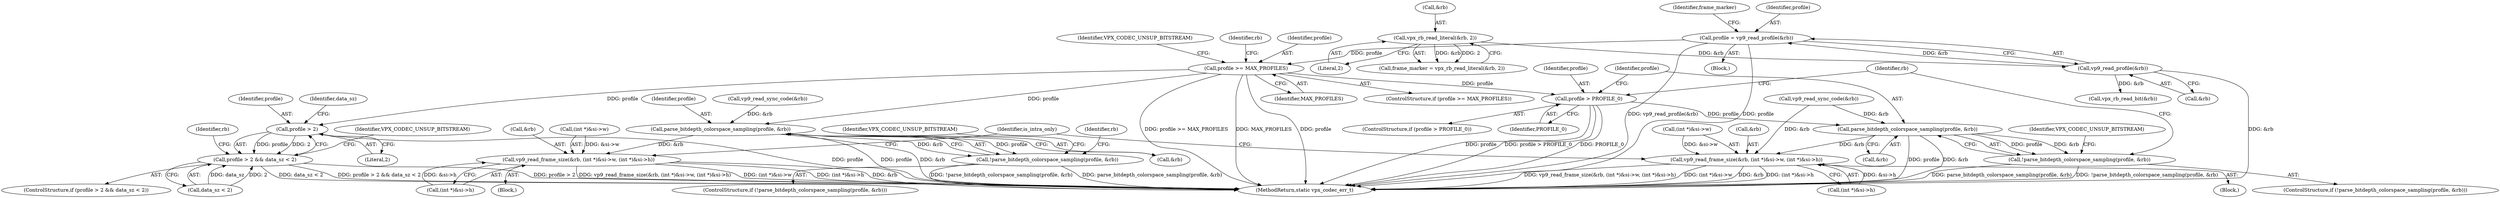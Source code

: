 digraph "0_Android_4974dcbd0289a2530df2ee2a25b5f92775df80da@API" {
"1000183" [label="(Call,profile = vp9_read_profile(&rb))"];
"1000185" [label="(Call,vp9_read_profile(&rb))"];
"1000178" [label="(Call,vpx_rb_read_literal(&rb, 2))"];
"1000195" [label="(Call,profile >= MAX_PROFILES)"];
"1000207" [label="(Call,profile > 2)"];
"1000206" [label="(Call,profile > 2 && data_sz < 2)"];
"1000259" [label="(Call,parse_bitdepth_colorspace_sampling(profile, &rb))"];
"1000258" [label="(Call,!parse_bitdepth_colorspace_sampling(profile, &rb))"];
"1000265" [label="(Call,vp9_read_frame_size(&rb, (int *)&si->w, (int *)&si->h))"];
"1000309" [label="(Call,profile > PROFILE_0)"];
"1000315" [label="(Call,parse_bitdepth_colorspace_sampling(profile, &rb))"];
"1000314" [label="(Call,!parse_bitdepth_colorspace_sampling(profile, &rb))"];
"1000326" [label="(Call,vp9_read_frame_size(&rb, (int *)&si->w, (int *)&si->h))"];
"1000214" [label="(Identifier,VPX_CODEC_UNSUP_BITSTREAM)"];
"1000199" [label="(Identifier,VPX_CODEC_UNSUP_BITSTREAM)"];
"1000335" [label="(Call,(int *)&si->h)"];
"1000314" [label="(Call,!parse_bitdepth_colorspace_sampling(profile, &rb))"];
"1000217" [label="(Identifier,rb)"];
"1000183" [label="(Call,profile = vp9_read_profile(&rb))"];
"1000267" [label="(Identifier,rb)"];
"1000274" [label="(Call,(int *)&si->h)"];
"1000264" [label="(Identifier,VPX_CODEC_UNSUP_BITSTREAM)"];
"1000211" [label="(Identifier,data_sz)"];
"1000310" [label="(Identifier,profile)"];
"1000311" [label="(Identifier,PROFILE_0)"];
"1000207" [label="(Call,profile > 2)"];
"1000323" [label="(Identifier,rb)"];
"1000265" [label="(Call,vp9_read_frame_size(&rb, (int *)&si->w, (int *)&si->h))"];
"1000317" [label="(Call,&rb)"];
"1000169" [label="(Block,)"];
"1000208" [label="(Identifier,profile)"];
"1000268" [label="(Call,(int *)&si->w)"];
"1000300" [label="(Block,)"];
"1000320" [label="(Identifier,VPX_CODEC_UNSUP_BITSTREAM)"];
"1000203" [label="(Identifier,rb)"];
"1000266" [label="(Call,&rb)"];
"1000258" [label="(Call,!parse_bitdepth_colorspace_sampling(profile, &rb))"];
"1000201" [label="(Call,vpx_rb_read_bit(&rb))"];
"1000210" [label="(Call,data_sz < 2)"];
"1000326" [label="(Call,vp9_read_frame_size(&rb, (int *)&si->w, (int *)&si->h))"];
"1000206" [label="(Call,profile > 2 && data_sz < 2)"];
"1000303" [label="(Call,vp9_read_sync_code(&rb))"];
"1000313" [label="(ControlStructure,if (!parse_bitdepth_colorspace_sampling(profile, &rb)))"];
"1000260" [label="(Identifier,profile)"];
"1000186" [label="(Call,&rb)"];
"1000185" [label="(Call,vp9_read_profile(&rb))"];
"1000176" [label="(Call,frame_marker = vpx_rb_read_literal(&rb, 2))"];
"1000315" [label="(Call,parse_bitdepth_colorspace_sampling(profile, &rb))"];
"1000252" [label="(Call,vp9_read_sync_code(&rb))"];
"1000181" [label="(Literal,2)"];
"1000308" [label="(ControlStructure,if (profile > PROFILE_0))"];
"1000209" [label="(Literal,2)"];
"1000184" [label="(Identifier,profile)"];
"1000196" [label="(Identifier,profile)"];
"1000190" [label="(Identifier,frame_marker)"];
"1000329" [label="(Call,(int *)&si->w)"];
"1000259" [label="(Call,parse_bitdepth_colorspace_sampling(profile, &rb))"];
"1000178" [label="(Call,vpx_rb_read_literal(&rb, 2))"];
"1000327" [label="(Call,&rb)"];
"1000343" [label="(Identifier,is_intra_only)"];
"1000351" [label="(MethodReturn,static vpx_codec_err_t)"];
"1000205" [label="(ControlStructure,if (profile > 2 && data_sz < 2))"];
"1000261" [label="(Call,&rb)"];
"1000257" [label="(ControlStructure,if (!parse_bitdepth_colorspace_sampling(profile, &rb)))"];
"1000179" [label="(Call,&rb)"];
"1000197" [label="(Identifier,MAX_PROFILES)"];
"1000195" [label="(Call,profile >= MAX_PROFILES)"];
"1000249" [label="(Block,)"];
"1000316" [label="(Identifier,profile)"];
"1000194" [label="(ControlStructure,if (profile >= MAX_PROFILES))"];
"1000309" [label="(Call,profile > PROFILE_0)"];
"1000183" -> "1000169"  [label="AST: "];
"1000183" -> "1000185"  [label="CFG: "];
"1000184" -> "1000183"  [label="AST: "];
"1000185" -> "1000183"  [label="AST: "];
"1000190" -> "1000183"  [label="CFG: "];
"1000183" -> "1000351"  [label="DDG: vp9_read_profile(&rb)"];
"1000183" -> "1000351"  [label="DDG: profile"];
"1000185" -> "1000183"  [label="DDG: &rb"];
"1000183" -> "1000195"  [label="DDG: profile"];
"1000185" -> "1000186"  [label="CFG: "];
"1000186" -> "1000185"  [label="AST: "];
"1000185" -> "1000351"  [label="DDG: &rb"];
"1000178" -> "1000185"  [label="DDG: &rb"];
"1000185" -> "1000201"  [label="DDG: &rb"];
"1000178" -> "1000176"  [label="AST: "];
"1000178" -> "1000181"  [label="CFG: "];
"1000179" -> "1000178"  [label="AST: "];
"1000181" -> "1000178"  [label="AST: "];
"1000176" -> "1000178"  [label="CFG: "];
"1000178" -> "1000176"  [label="DDG: &rb"];
"1000178" -> "1000176"  [label="DDG: 2"];
"1000195" -> "1000194"  [label="AST: "];
"1000195" -> "1000197"  [label="CFG: "];
"1000196" -> "1000195"  [label="AST: "];
"1000197" -> "1000195"  [label="AST: "];
"1000199" -> "1000195"  [label="CFG: "];
"1000203" -> "1000195"  [label="CFG: "];
"1000195" -> "1000351"  [label="DDG: profile >= MAX_PROFILES"];
"1000195" -> "1000351"  [label="DDG: MAX_PROFILES"];
"1000195" -> "1000351"  [label="DDG: profile"];
"1000195" -> "1000207"  [label="DDG: profile"];
"1000195" -> "1000259"  [label="DDG: profile"];
"1000195" -> "1000309"  [label="DDG: profile"];
"1000207" -> "1000206"  [label="AST: "];
"1000207" -> "1000209"  [label="CFG: "];
"1000208" -> "1000207"  [label="AST: "];
"1000209" -> "1000207"  [label="AST: "];
"1000211" -> "1000207"  [label="CFG: "];
"1000206" -> "1000207"  [label="CFG: "];
"1000207" -> "1000351"  [label="DDG: profile"];
"1000207" -> "1000206"  [label="DDG: profile"];
"1000207" -> "1000206"  [label="DDG: 2"];
"1000206" -> "1000205"  [label="AST: "];
"1000206" -> "1000210"  [label="CFG: "];
"1000210" -> "1000206"  [label="AST: "];
"1000214" -> "1000206"  [label="CFG: "];
"1000217" -> "1000206"  [label="CFG: "];
"1000206" -> "1000351"  [label="DDG: data_sz < 2"];
"1000206" -> "1000351"  [label="DDG: profile > 2 && data_sz < 2"];
"1000206" -> "1000351"  [label="DDG: profile > 2"];
"1000210" -> "1000206"  [label="DDG: data_sz"];
"1000210" -> "1000206"  [label="DDG: 2"];
"1000259" -> "1000258"  [label="AST: "];
"1000259" -> "1000261"  [label="CFG: "];
"1000260" -> "1000259"  [label="AST: "];
"1000261" -> "1000259"  [label="AST: "];
"1000258" -> "1000259"  [label="CFG: "];
"1000259" -> "1000351"  [label="DDG: profile"];
"1000259" -> "1000351"  [label="DDG: &rb"];
"1000259" -> "1000258"  [label="DDG: profile"];
"1000259" -> "1000258"  [label="DDG: &rb"];
"1000252" -> "1000259"  [label="DDG: &rb"];
"1000259" -> "1000265"  [label="DDG: &rb"];
"1000258" -> "1000257"  [label="AST: "];
"1000264" -> "1000258"  [label="CFG: "];
"1000267" -> "1000258"  [label="CFG: "];
"1000258" -> "1000351"  [label="DDG: parse_bitdepth_colorspace_sampling(profile, &rb)"];
"1000258" -> "1000351"  [label="DDG: !parse_bitdepth_colorspace_sampling(profile, &rb)"];
"1000265" -> "1000249"  [label="AST: "];
"1000265" -> "1000274"  [label="CFG: "];
"1000266" -> "1000265"  [label="AST: "];
"1000268" -> "1000265"  [label="AST: "];
"1000274" -> "1000265"  [label="AST: "];
"1000343" -> "1000265"  [label="CFG: "];
"1000265" -> "1000351"  [label="DDG: vp9_read_frame_size(&rb, (int *)&si->w, (int *)&si->h)"];
"1000265" -> "1000351"  [label="DDG: (int *)&si->w"];
"1000265" -> "1000351"  [label="DDG: (int *)&si->h"];
"1000265" -> "1000351"  [label="DDG: &rb"];
"1000268" -> "1000265"  [label="DDG: &si->w"];
"1000274" -> "1000265"  [label="DDG: &si->h"];
"1000309" -> "1000308"  [label="AST: "];
"1000309" -> "1000311"  [label="CFG: "];
"1000310" -> "1000309"  [label="AST: "];
"1000311" -> "1000309"  [label="AST: "];
"1000316" -> "1000309"  [label="CFG: "];
"1000323" -> "1000309"  [label="CFG: "];
"1000309" -> "1000351"  [label="DDG: profile"];
"1000309" -> "1000351"  [label="DDG: profile > PROFILE_0"];
"1000309" -> "1000351"  [label="DDG: PROFILE_0"];
"1000309" -> "1000315"  [label="DDG: profile"];
"1000315" -> "1000314"  [label="AST: "];
"1000315" -> "1000317"  [label="CFG: "];
"1000316" -> "1000315"  [label="AST: "];
"1000317" -> "1000315"  [label="AST: "];
"1000314" -> "1000315"  [label="CFG: "];
"1000315" -> "1000351"  [label="DDG: profile"];
"1000315" -> "1000351"  [label="DDG: &rb"];
"1000315" -> "1000314"  [label="DDG: profile"];
"1000315" -> "1000314"  [label="DDG: &rb"];
"1000303" -> "1000315"  [label="DDG: &rb"];
"1000315" -> "1000326"  [label="DDG: &rb"];
"1000314" -> "1000313"  [label="AST: "];
"1000320" -> "1000314"  [label="CFG: "];
"1000323" -> "1000314"  [label="CFG: "];
"1000314" -> "1000351"  [label="DDG: parse_bitdepth_colorspace_sampling(profile, &rb)"];
"1000314" -> "1000351"  [label="DDG: !parse_bitdepth_colorspace_sampling(profile, &rb)"];
"1000326" -> "1000300"  [label="AST: "];
"1000326" -> "1000335"  [label="CFG: "];
"1000327" -> "1000326"  [label="AST: "];
"1000329" -> "1000326"  [label="AST: "];
"1000335" -> "1000326"  [label="AST: "];
"1000343" -> "1000326"  [label="CFG: "];
"1000326" -> "1000351"  [label="DDG: vp9_read_frame_size(&rb, (int *)&si->w, (int *)&si->h)"];
"1000326" -> "1000351"  [label="DDG: (int *)&si->w"];
"1000326" -> "1000351"  [label="DDG: &rb"];
"1000326" -> "1000351"  [label="DDG: (int *)&si->h"];
"1000303" -> "1000326"  [label="DDG: &rb"];
"1000329" -> "1000326"  [label="DDG: &si->w"];
"1000335" -> "1000326"  [label="DDG: &si->h"];
}
